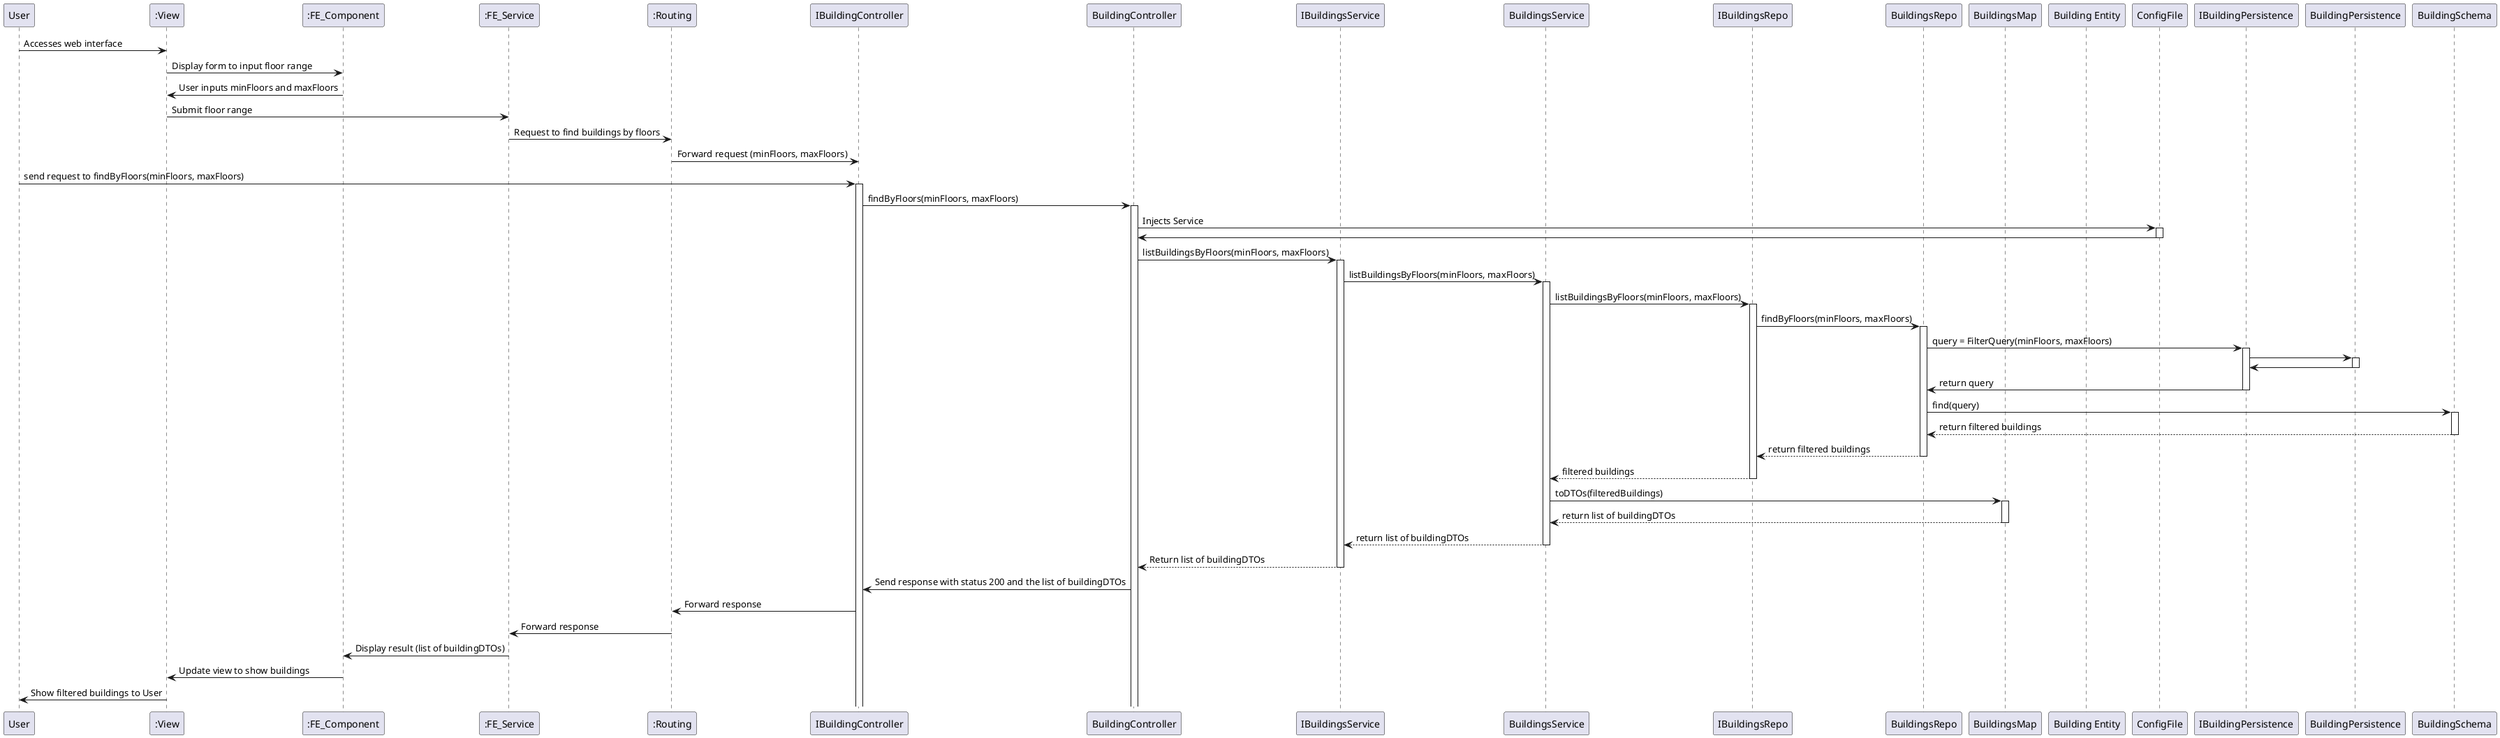 @startuml findByFloors

participant "User" as A
participant ":View" as sys
participant ":FE_Component" as comp
participant ":FE_Service" as FEsrvc
participant ":Routing" as route
participant "IBuildingController" as IB
participant "BuildingController" as B
participant "IBuildingsService" as IC
participant "BuildingsService" as C
participant "IBuildingsRepo" as ID
participant "BuildingsRepo" as D
participant "BuildingsMap" as F
participant "Building Entity" as E
participant "ConfigFile" as CONF
participant "IBuildingPersistence" as IH
participant "BuildingPersistence" as H
participant "BuildingSchema" as I

A -> sys: Accesses web interface
sys -> comp: Display form to input floor range
comp -> sys: User inputs minFloors and maxFloors
sys -> FEsrvc: Submit floor range
FEsrvc -> route: Request to find buildings by floors
route -> IB: Forward request (minFloors, maxFloors)

A -> IB: send request to findByFloors(minFloors, maxFloors)
activate IB

IB -> B: findByFloors(minFloors, maxFloors)
activate B

B -> CONF: Injects Service
activate CONF
CONF -> B
deactivate CONF

B -> IC: listBuildingsByFloors(minFloors, maxFloors)
activate IC

IC -> C: listBuildingsByFloors(minFloors, maxFloors)
activate C

C -> ID: listBuildingsByFloors(minFloors, maxFloors)
activate ID

ID -> D: findByFloors(minFloors, maxFloors)
activate D

D -> IH: query = FilterQuery(minFloors, maxFloors)
activate IH
IH -> H
activate H
H -> IH
deactivate H
IH -> D: return query
deactivate IH
D -> I: find(query)
activate I
I --> D: return filtered buildings
deactivate I
D --> ID: return filtered buildings
deactivate D
ID --> C: filtered buildings
deactivate ID

C -> F: toDTOs(filteredBuildings)
activate F
F --> C: return list of buildingDTOs
deactivate F

C --> IC: return list of buildingDTOs
deactivate C

IC --> B: Return list of buildingDTOs
deactivate IC

B -> IB: Send response with status 200 and the list of buildingDTOs
IB -> route: Forward response

route -> FEsrvc: Forward response
FEsrvc -> comp: Display result (list of buildingDTOs)
comp -> sys: Update view to show buildings
sys -> A: Show filtered buildings to User

@enduml